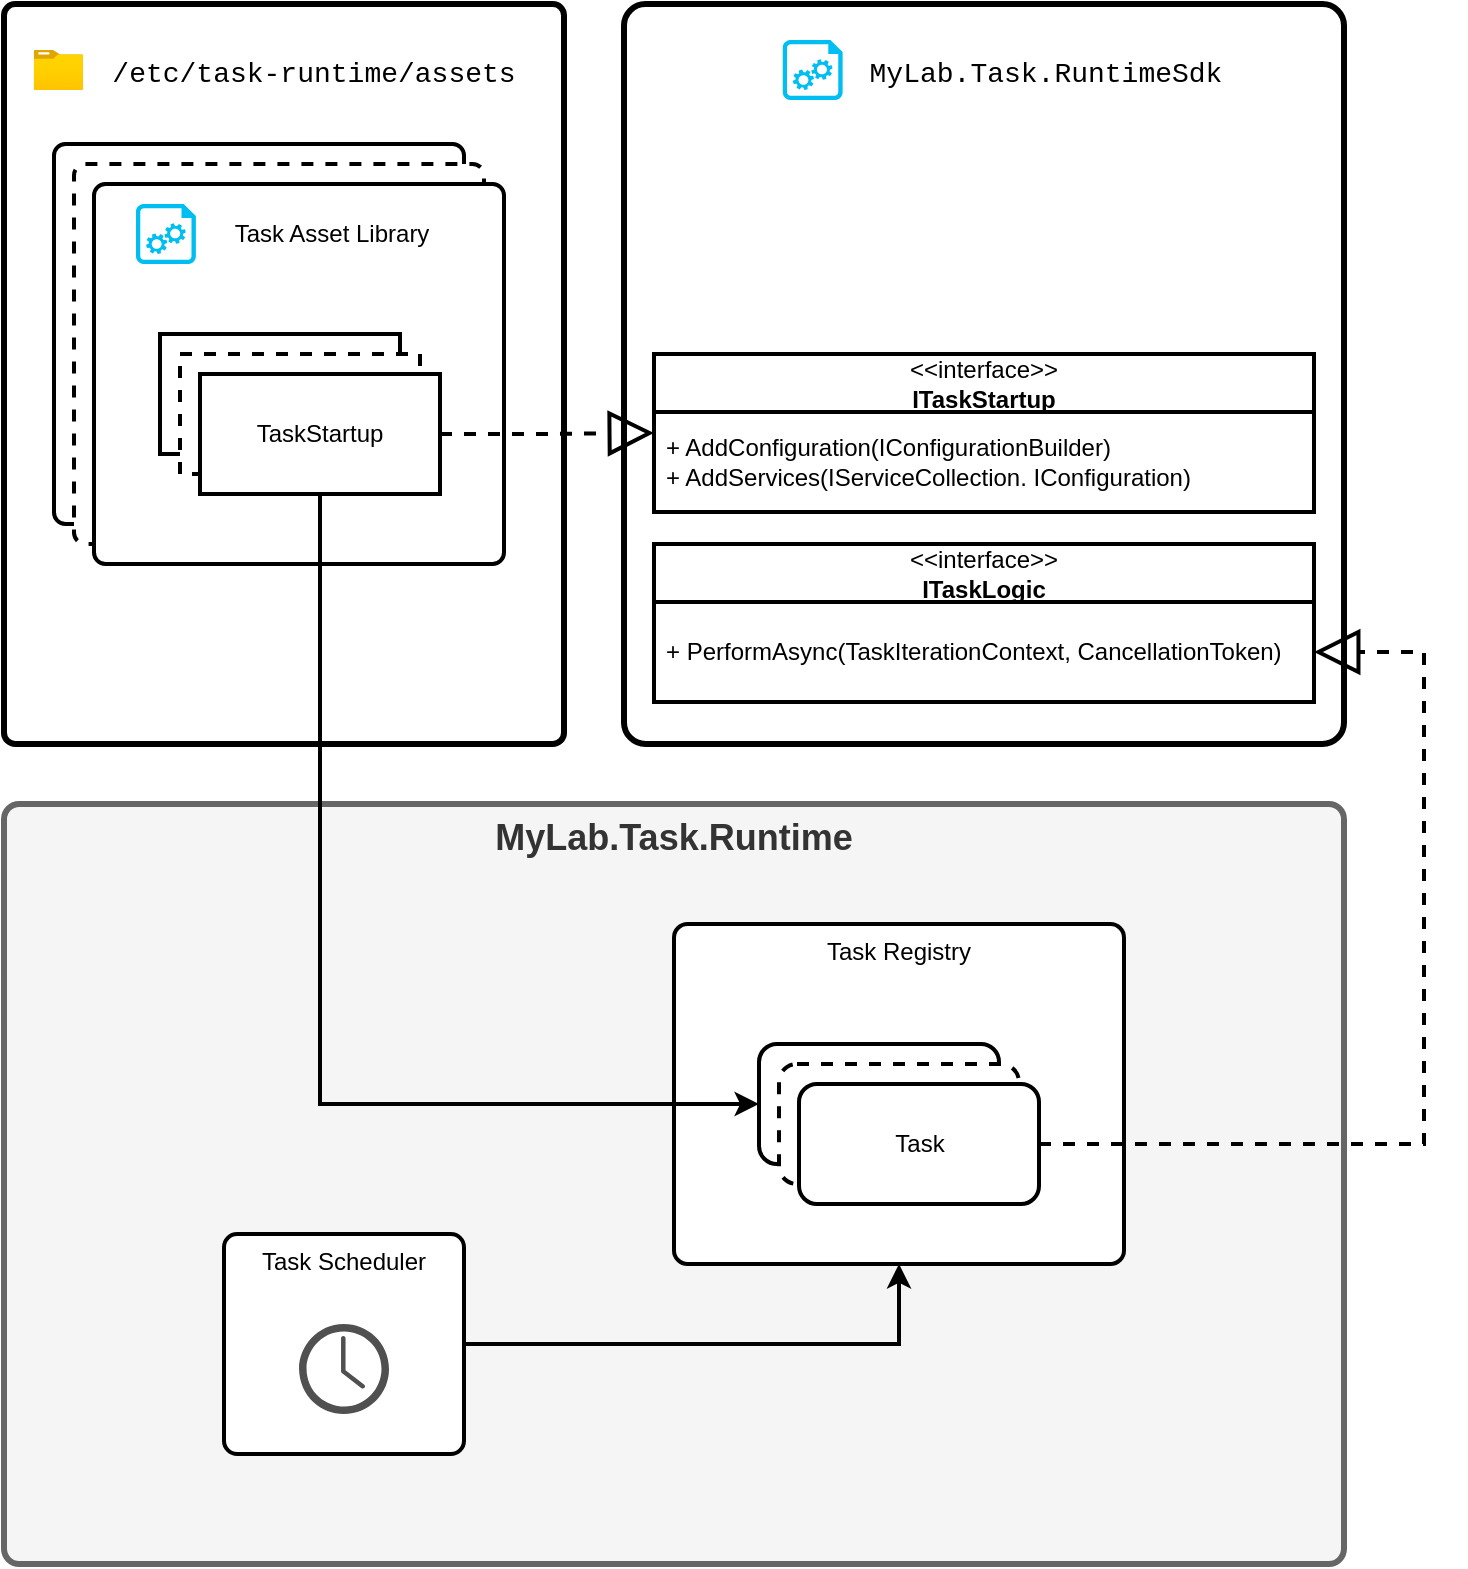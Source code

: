 <mxfile version="22.0.3" type="device">
  <diagram name="Page-1" id="vZYncm0iwkFmzUJg3JkG">
    <mxGraphModel dx="1114" dy="1027" grid="1" gridSize="10" guides="1" tooltips="1" connect="1" arrows="1" fold="1" page="1" pageScale="1" pageWidth="850" pageHeight="1100" math="0" shadow="0">
      <root>
        <mxCell id="0" />
        <mxCell id="1" parent="0" />
        <mxCell id="Mzn8VqdAStBIpZhjOCHu-12" value="" style="rounded=1;whiteSpace=wrap;html=1;arcSize=2;strokeWidth=3;" parent="1" vertex="1">
          <mxGeometry x="110" y="30" width="280" height="370" as="geometry" />
        </mxCell>
        <mxCell id="Mzn8VqdAStBIpZhjOCHu-45" value="" style="rounded=1;whiteSpace=wrap;html=1;strokeWidth=2;arcSize=3;" parent="1" vertex="1">
          <mxGeometry x="135" y="100" width="205" height="190" as="geometry" />
        </mxCell>
        <mxCell id="Mzn8VqdAStBIpZhjOCHu-44" value="" style="rounded=1;whiteSpace=wrap;html=1;strokeWidth=2;arcSize=3;dashed=1;" parent="1" vertex="1">
          <mxGeometry x="145" y="110" width="205" height="190" as="geometry" />
        </mxCell>
        <mxCell id="Mzn8VqdAStBIpZhjOCHu-1" value="MyLab.Task.Runtime" style="rounded=1;whiteSpace=wrap;html=1;arcSize=2;verticalAlign=top;strokeWidth=3;fontSize=18;fontFamily=Helvetica;fontStyle=1;fillColor=#f5f5f5;strokeColor=#666666;fontColor=#333333;" parent="1" vertex="1">
          <mxGeometry x="110" y="430" width="670" height="380" as="geometry" />
        </mxCell>
        <mxCell id="Mzn8VqdAStBIpZhjOCHu-14" value="&lt;div style=&quot;background-color: rgb(255, 255, 255); font-size: 14px; line-height: 19px;&quot;&gt;/etc/task-runtime/assets&lt;/div&gt;" style="text;html=1;strokeColor=none;fillColor=none;align=center;verticalAlign=middle;whiteSpace=wrap;rounded=0;fontFamily=Courier New;fontSize=14;" parent="1" vertex="1">
          <mxGeometry x="155.16" y="50" width="220" height="30" as="geometry" />
        </mxCell>
        <mxCell id="Mzn8VqdAStBIpZhjOCHu-15" value="" style="image;aspect=fixed;html=1;points=[];align=center;fontSize=12;image=img/lib/azure2/general/Folder_Blank.svg;" parent="1" vertex="1">
          <mxGeometry x="124.84" y="53" width="24.64" height="20" as="geometry" />
        </mxCell>
        <mxCell id="Mzn8VqdAStBIpZhjOCHu-19" value="" style="rounded=1;whiteSpace=wrap;html=1;strokeWidth=2;arcSize=3;" parent="1" vertex="1">
          <mxGeometry x="155" y="120" width="205" height="190" as="geometry" />
        </mxCell>
        <mxCell id="Mzn8VqdAStBIpZhjOCHu-16" value="" style="verticalLabelPosition=bottom;html=1;verticalAlign=top;align=center;strokeColor=none;fillColor=#00BEF2;shape=mxgraph.azure.startup_task;pointerEvents=1;" parent="1" vertex="1">
          <mxGeometry x="176" y="130" width="30" height="30" as="geometry" />
        </mxCell>
        <mxCell id="Mzn8VqdAStBIpZhjOCHu-20" value="Task Asset Library" style="text;html=1;strokeColor=none;fillColor=none;align=center;verticalAlign=middle;whiteSpace=wrap;rounded=0;" parent="1" vertex="1">
          <mxGeometry x="204" y="130" width="140" height="30" as="geometry" />
        </mxCell>
        <mxCell id="Mzn8VqdAStBIpZhjOCHu-26" value="" style="rounded=1;whiteSpace=wrap;html=1;strokeWidth=3;arcSize=3;" parent="1" vertex="1">
          <mxGeometry x="420" y="30" width="360" height="370" as="geometry" />
        </mxCell>
        <mxCell id="Mzn8VqdAStBIpZhjOCHu-35" style="edgeStyle=orthogonalEdgeStyle;rounded=0;orthogonalLoop=1;jettySize=auto;html=1;dashed=1;endSize=18;strokeWidth=2;endArrow=block;endFill=0;jumpSize=7;entryX=0;entryY=0.5;entryDx=0;entryDy=0;exitX=1;exitY=0.5;exitDx=0;exitDy=0;" parent="1" source="Mzn8VqdAStBIpZhjOCHu-33" target="Mzn8VqdAStBIpZhjOCHu-27" edge="1">
          <mxGeometry relative="1" as="geometry">
            <mxPoint x="360" y="-40" as="sourcePoint" />
          </mxGeometry>
        </mxCell>
        <mxCell id="Mzn8VqdAStBIpZhjOCHu-27" value="&lt;span style=&quot;font-weight: normal;&quot;&gt;&amp;lt;&amp;lt;interface&amp;gt;&amp;gt;&lt;/span&gt;&lt;br&gt;ITaskStartup" style="swimlane;fontStyle=1;align=center;verticalAlign=middle;childLayout=stackLayout;horizontal=1;startSize=29;horizontalStack=0;resizeParent=1;resizeParentMax=0;resizeLast=0;collapsible=0;marginBottom=0;html=1;whiteSpace=wrap;strokeWidth=2;" parent="1" vertex="1">
          <mxGeometry x="435" y="205" width="330" height="79" as="geometry" />
        </mxCell>
        <mxCell id="Mzn8VqdAStBIpZhjOCHu-28" value="+ AddConfiguration(IConfigurationBuilder)&lt;br&gt;+ AddServices(IServiceCollection. IConfiguration)" style="text;html=1;strokeColor=none;fillColor=none;align=left;verticalAlign=middle;spacingLeft=4;spacingRight=4;overflow=hidden;rotatable=0;points=[[0,0.5],[1,0.5]];portConstraint=eastwest;whiteSpace=wrap;" parent="Mzn8VqdAStBIpZhjOCHu-27" vertex="1">
          <mxGeometry y="29" width="330" height="50" as="geometry" />
        </mxCell>
        <mxCell id="Mzn8VqdAStBIpZhjOCHu-29" value="" style="verticalLabelPosition=bottom;html=1;verticalAlign=top;align=center;strokeColor=none;fillColor=#00BEF2;shape=mxgraph.azure.startup_task;pointerEvents=1;" parent="1" vertex="1">
          <mxGeometry x="499.38" y="48" width="30" height="30" as="geometry" />
        </mxCell>
        <mxCell id="Mzn8VqdAStBIpZhjOCHu-30" value="MyLab.Task.RuntimeSdk" style="text;html=1;strokeColor=none;fillColor=none;align=center;verticalAlign=middle;whiteSpace=wrap;rounded=0;fontFamily=Courier New;fontSize=14;" parent="1" vertex="1">
          <mxGeometry x="560.63" y="50" width="140" height="30" as="geometry" />
        </mxCell>
        <mxCell id="Mzn8VqdAStBIpZhjOCHu-31" value="" style="rounded=0;whiteSpace=wrap;html=1;strokeWidth=2;" parent="1" vertex="1">
          <mxGeometry x="188" y="195" width="120" height="60" as="geometry" />
        </mxCell>
        <mxCell id="Mzn8VqdAStBIpZhjOCHu-32" value="" style="rounded=0;whiteSpace=wrap;html=1;dashed=1;strokeWidth=2;" parent="1" vertex="1">
          <mxGeometry x="198" y="205" width="120" height="60" as="geometry" />
        </mxCell>
        <mxCell id="Mzn8VqdAStBIpZhjOCHu-33" value="TaskStartup" style="rounded=0;whiteSpace=wrap;html=1;strokeWidth=2;" parent="1" vertex="1">
          <mxGeometry x="208" y="215" width="120" height="60" as="geometry" />
        </mxCell>
        <mxCell id="Mzn8VqdAStBIpZhjOCHu-39" value="Task Registry" style="rounded=1;whiteSpace=wrap;html=1;verticalAlign=top;strokeWidth=2;arcSize=4;" parent="1" vertex="1">
          <mxGeometry x="445" y="490" width="225" height="170" as="geometry" />
        </mxCell>
        <mxCell id="Mzn8VqdAStBIpZhjOCHu-54" style="edgeStyle=orthogonalEdgeStyle;rounded=0;orthogonalLoop=1;jettySize=auto;html=1;entryX=0.5;entryY=1;entryDx=0;entryDy=0;strokeWidth=2;" parent="1" source="Mzn8VqdAStBIpZhjOCHu-49" target="Mzn8VqdAStBIpZhjOCHu-39" edge="1">
          <mxGeometry relative="1" as="geometry" />
        </mxCell>
        <mxCell id="Mzn8VqdAStBIpZhjOCHu-49" value="Task Scheduler" style="rounded=1;whiteSpace=wrap;html=1;verticalAlign=top;strokeWidth=2;arcSize=6;" parent="1" vertex="1">
          <mxGeometry x="220" y="645" width="120" height="110" as="geometry" />
        </mxCell>
        <mxCell id="Mzn8VqdAStBIpZhjOCHu-43" value="" style="sketch=0;pointerEvents=1;shadow=0;dashed=0;html=1;strokeColor=none;fillColor=#505050;labelPosition=center;verticalLabelPosition=bottom;verticalAlign=top;outlineConnect=0;align=center;shape=mxgraph.office.concepts.clock;strokeWidth=2;" parent="1" vertex="1">
          <mxGeometry x="257.5" y="690" width="45" height="45" as="geometry" />
        </mxCell>
        <mxCell id="Mzn8VqdAStBIpZhjOCHu-50" value="Task" style="rounded=1;whiteSpace=wrap;html=1;strokeWidth=2;" parent="1" vertex="1">
          <mxGeometry x="487.5" y="550" width="120" height="60" as="geometry" />
        </mxCell>
        <mxCell id="Mzn8VqdAStBIpZhjOCHu-51" value="Task" style="rounded=1;whiteSpace=wrap;html=1;strokeWidth=2;dashed=1;" parent="1" vertex="1">
          <mxGeometry x="497.5" y="560" width="120" height="60" as="geometry" />
        </mxCell>
        <mxCell id="Mzn8VqdAStBIpZhjOCHu-52" value="Task" style="rounded=1;whiteSpace=wrap;html=1;strokeWidth=2;" parent="1" vertex="1">
          <mxGeometry x="507.5" y="570" width="120" height="60" as="geometry" />
        </mxCell>
        <mxCell id="Mzn8VqdAStBIpZhjOCHu-55" value="&lt;span style=&quot;font-weight: normal;&quot;&gt;&amp;lt;&amp;lt;interface&amp;gt;&amp;gt;&lt;/span&gt;&lt;br&gt;ITaskLogic" style="swimlane;fontStyle=1;align=center;verticalAlign=middle;childLayout=stackLayout;horizontal=1;startSize=29;horizontalStack=0;resizeParent=1;resizeParentMax=0;resizeLast=0;collapsible=0;marginBottom=0;html=1;whiteSpace=wrap;strokeWidth=2;" parent="1" vertex="1">
          <mxGeometry x="435" y="300" width="330" height="79" as="geometry" />
        </mxCell>
        <mxCell id="Mzn8VqdAStBIpZhjOCHu-56" value="+ PerformAsync(TaskIterationContext, CancellationToken)" style="text;html=1;strokeColor=none;fillColor=none;align=left;verticalAlign=middle;spacingLeft=4;spacingRight=4;overflow=hidden;rotatable=0;points=[[0,0.5],[1,0.5]];portConstraint=eastwest;whiteSpace=wrap;" parent="Mzn8VqdAStBIpZhjOCHu-55" vertex="1">
          <mxGeometry y="29" width="330" height="50" as="geometry" />
        </mxCell>
        <mxCell id="Mzn8VqdAStBIpZhjOCHu-57" style="edgeStyle=orthogonalEdgeStyle;rounded=0;orthogonalLoop=1;jettySize=auto;html=1;entryX=1;entryY=0.5;entryDx=0;entryDy=0;strokeWidth=2;endSize=18;endArrow=block;endFill=0;exitX=1;exitY=0.5;exitDx=0;exitDy=0;dashed=1;" parent="1" source="Mzn8VqdAStBIpZhjOCHu-52" target="Mzn8VqdAStBIpZhjOCHu-56" edge="1">
          <mxGeometry relative="1" as="geometry">
            <Array as="points">
              <mxPoint x="820" y="600" />
              <mxPoint x="820" y="354" />
            </Array>
          </mxGeometry>
        </mxCell>
        <mxCell id="Mzn8VqdAStBIpZhjOCHu-48" style="edgeStyle=orthogonalEdgeStyle;rounded=0;orthogonalLoop=1;jettySize=auto;html=1;entryX=0;entryY=0.5;entryDx=0;entryDy=0;strokeWidth=2;exitX=0.5;exitY=1;exitDx=0;exitDy=0;" parent="1" source="Mzn8VqdAStBIpZhjOCHu-33" target="Mzn8VqdAStBIpZhjOCHu-50" edge="1">
          <mxGeometry relative="1" as="geometry">
            <Array as="points">
              <mxPoint x="268" y="580" />
            </Array>
            <mxPoint x="220" y="580" as="targetPoint" />
          </mxGeometry>
        </mxCell>
      </root>
    </mxGraphModel>
  </diagram>
</mxfile>
